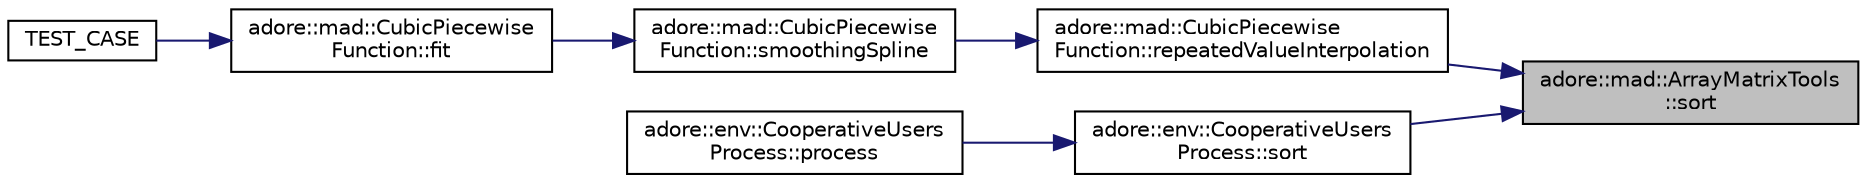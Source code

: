 digraph "adore::mad::ArrayMatrixTools::sort"
{
 // LATEX_PDF_SIZE
  edge [fontname="Helvetica",fontsize="10",labelfontname="Helvetica",labelfontsize="10"];
  node [fontname="Helvetica",fontsize="10",shape=record];
  rankdir="RL";
  Node1 [label="adore::mad::ArrayMatrixTools\l::sort",height=0.2,width=0.4,color="black", fillcolor="grey75", style="filled", fontcolor="black",tooltip=" "];
  Node1 -> Node2 [dir="back",color="midnightblue",fontsize="10",style="solid",fontname="Helvetica"];
  Node2 [label="adore::mad::CubicPiecewise\lFunction::repeatedValueInterpolation",height=0.2,width=0.4,color="black", fillcolor="white", style="filled",URL="$classadore_1_1mad_1_1CubicPiecewiseFunction.html#ae14457f436ac4a14bc5ddd4c4260817c",tooltip=" "];
  Node2 -> Node3 [dir="back",color="midnightblue",fontsize="10",style="solid",fontname="Helvetica"];
  Node3 [label="adore::mad::CubicPiecewise\lFunction::smoothingSpline",height=0.2,width=0.4,color="black", fillcolor="white", style="filled",URL="$classadore_1_1mad_1_1CubicPiecewiseFunction.html#accdb0c66b37efa161b8c2d39ce6f210b",tooltip=" "];
  Node3 -> Node4 [dir="back",color="midnightblue",fontsize="10",style="solid",fontname="Helvetica"];
  Node4 [label="adore::mad::CubicPiecewise\lFunction::fit",height=0.2,width=0.4,color="black", fillcolor="white", style="filled",URL="$classadore_1_1mad_1_1CubicPiecewiseFunction.html#ab318a2fc87bc4bc93ea8b32efaf8080e",tooltip=" "];
  Node4 -> Node5 [dir="back",color="midnightblue",fontsize="10",style="solid",fontname="Helvetica"];
  Node5 [label="TEST_CASE",height=0.2,width=0.4,color="black", fillcolor="white", style="filled",URL="$test__CubicPiecewise__function_8cpp.html#a6b3483c39f2fd74284679a7e8536797d",tooltip=" "];
  Node1 -> Node6 [dir="back",color="midnightblue",fontsize="10",style="solid",fontname="Helvetica"];
  Node6 [label="adore::env::CooperativeUsers\lProcess::sort",height=0.2,width=0.4,color="black", fillcolor="white", style="filled",URL="$classadore_1_1env_1_1CooperativeUsersProcess.html#a4aff34b9f0dab50c17bea0da0ad6a094",tooltip=" "];
  Node6 -> Node7 [dir="back",color="midnightblue",fontsize="10",style="solid",fontname="Helvetica"];
  Node7 [label="adore::env::CooperativeUsers\lProcess::process",height=0.2,width=0.4,color="black", fillcolor="white", style="filled",URL="$classadore_1_1env_1_1CooperativeUsersProcess.html#a90a6ba6bf860d193d19c3cda7197d33e",tooltip=" "];
}
